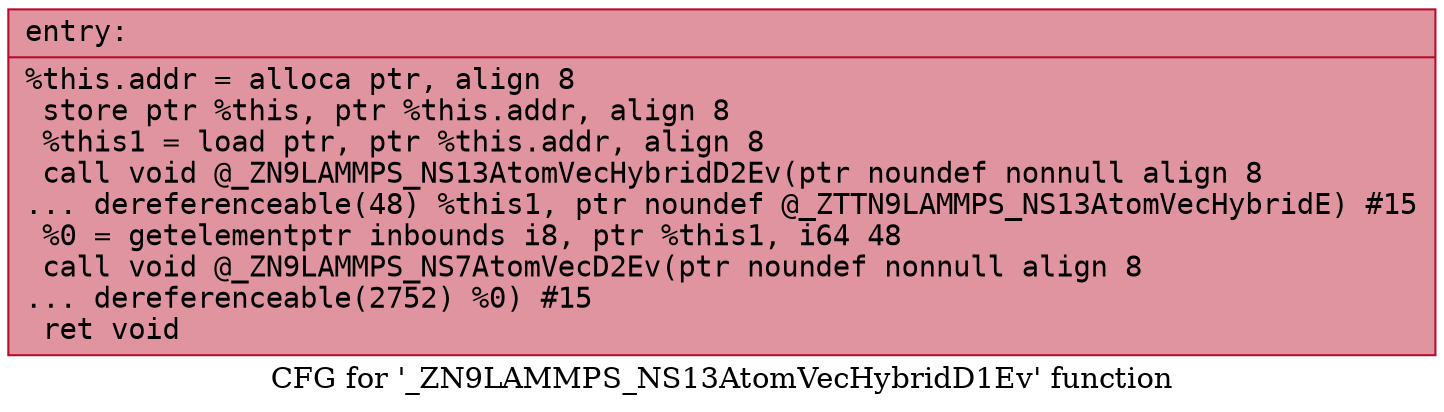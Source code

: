 digraph "CFG for '_ZN9LAMMPS_NS13AtomVecHybridD1Ev' function" {
	label="CFG for '_ZN9LAMMPS_NS13AtomVecHybridD1Ev' function";

	Node0x557e2aef1290 [shape=record,color="#b70d28ff", style=filled, fillcolor="#b70d2870" fontname="Courier",label="{entry:\l|  %this.addr = alloca ptr, align 8\l  store ptr %this, ptr %this.addr, align 8\l  %this1 = load ptr, ptr %this.addr, align 8\l  call void @_ZN9LAMMPS_NS13AtomVecHybridD2Ev(ptr noundef nonnull align 8\l... dereferenceable(48) %this1, ptr noundef @_ZTTN9LAMMPS_NS13AtomVecHybridE) #15\l  %0 = getelementptr inbounds i8, ptr %this1, i64 48\l  call void @_ZN9LAMMPS_NS7AtomVecD2Ev(ptr noundef nonnull align 8\l... dereferenceable(2752) %0) #15\l  ret void\l}"];
}
